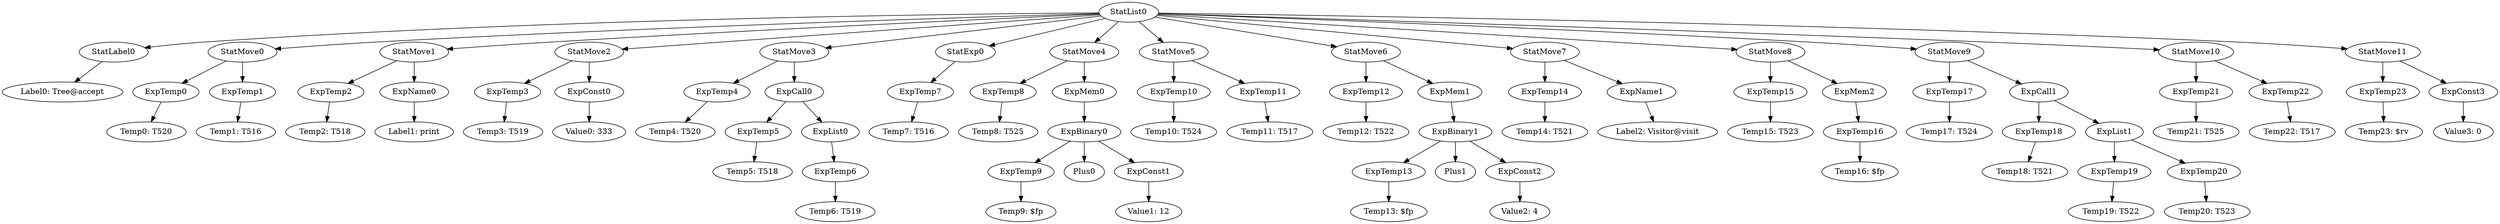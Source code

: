 digraph {
	ordering = out;
	ExpConst3 -> "Value3: 0";
	StatMove11 -> ExpTemp23;
	StatMove11 -> ExpConst3;
	StatMove10 -> ExpTemp21;
	StatMove10 -> ExpTemp22;
	ExpTemp20 -> "Temp20: T523";
	ExpTemp9 -> "Temp9: $fp";
	StatMove4 -> ExpTemp8;
	StatMove4 -> ExpMem0;
	ExpMem0 -> ExpBinary0;
	StatMove7 -> ExpTemp14;
	StatMove7 -> ExpName1;
	StatMove1 -> ExpTemp2;
	StatMove1 -> ExpName0;
	ExpList0 -> ExpTemp6;
	ExpTemp5 -> "Temp5: T518";
	ExpTemp1 -> "Temp1: T516";
	ExpTemp14 -> "Temp14: T521";
	ExpTemp22 -> "Temp22: T517";
	StatMove3 -> ExpTemp4;
	StatMove3 -> ExpCall0;
	ExpCall0 -> ExpTemp5;
	ExpCall0 -> ExpList0;
	ExpTemp21 -> "Temp21: T525";
	ExpTemp17 -> "Temp17: T524";
	ExpTemp4 -> "Temp4: T520";
	ExpConst0 -> "Value0: 333";
	ExpTemp8 -> "Temp8: T525";
	ExpTemp18 -> "Temp18: T521";
	ExpTemp11 -> "Temp11: T517";
	StatExp0 -> ExpTemp7;
	ExpTemp7 -> "Temp7: T516";
	ExpTemp0 -> "Temp0: T520";
	StatList0 -> StatLabel0;
	StatList0 -> StatMove0;
	StatList0 -> StatMove1;
	StatList0 -> StatMove2;
	StatList0 -> StatMove3;
	StatList0 -> StatExp0;
	StatList0 -> StatMove4;
	StatList0 -> StatMove5;
	StatList0 -> StatMove6;
	StatList0 -> StatMove7;
	StatList0 -> StatMove8;
	StatList0 -> StatMove9;
	StatList0 -> StatMove10;
	StatList0 -> StatMove11;
	StatLabel0 -> "Label0: Tree@accept";
	ExpTemp3 -> "Temp3: T519";
	ExpTemp2 -> "Temp2: T518";
	ExpTemp10 -> "Temp10: T524";
	ExpName0 -> "Label1: print";
	ExpTemp23 -> "Temp23: $rv";
	ExpBinary0 -> ExpTemp9;
	ExpBinary0 -> Plus0;
	ExpBinary0 -> ExpConst1;
	ExpMem2 -> ExpTemp16;
	ExpTemp12 -> "Temp12: T522";
	ExpConst1 -> "Value1: 12";
	StatMove5 -> ExpTemp10;
	StatMove5 -> ExpTemp11;
	ExpTemp6 -> "Temp6: T519";
	StatMove6 -> ExpTemp12;
	StatMove6 -> ExpMem1;
	ExpTemp13 -> "Temp13: $fp";
	ExpTemp16 -> "Temp16: $fp";
	ExpList1 -> ExpTemp19;
	ExpList1 -> ExpTemp20;
	ExpBinary1 -> ExpTemp13;
	ExpBinary1 -> Plus1;
	ExpBinary1 -> ExpConst2;
	ExpConst2 -> "Value2: 4";
	ExpMem1 -> ExpBinary1;
	StatMove9 -> ExpTemp17;
	StatMove9 -> ExpCall1;
	ExpTemp15 -> "Temp15: T523";
	ExpName1 -> "Label2: Visitor@visit";
	StatMove0 -> ExpTemp0;
	StatMove0 -> ExpTemp1;
	StatMove8 -> ExpTemp15;
	StatMove8 -> ExpMem2;
	ExpCall1 -> ExpTemp18;
	ExpCall1 -> ExpList1;
	StatMove2 -> ExpTemp3;
	StatMove2 -> ExpConst0;
	ExpTemp19 -> "Temp19: T522";
}

